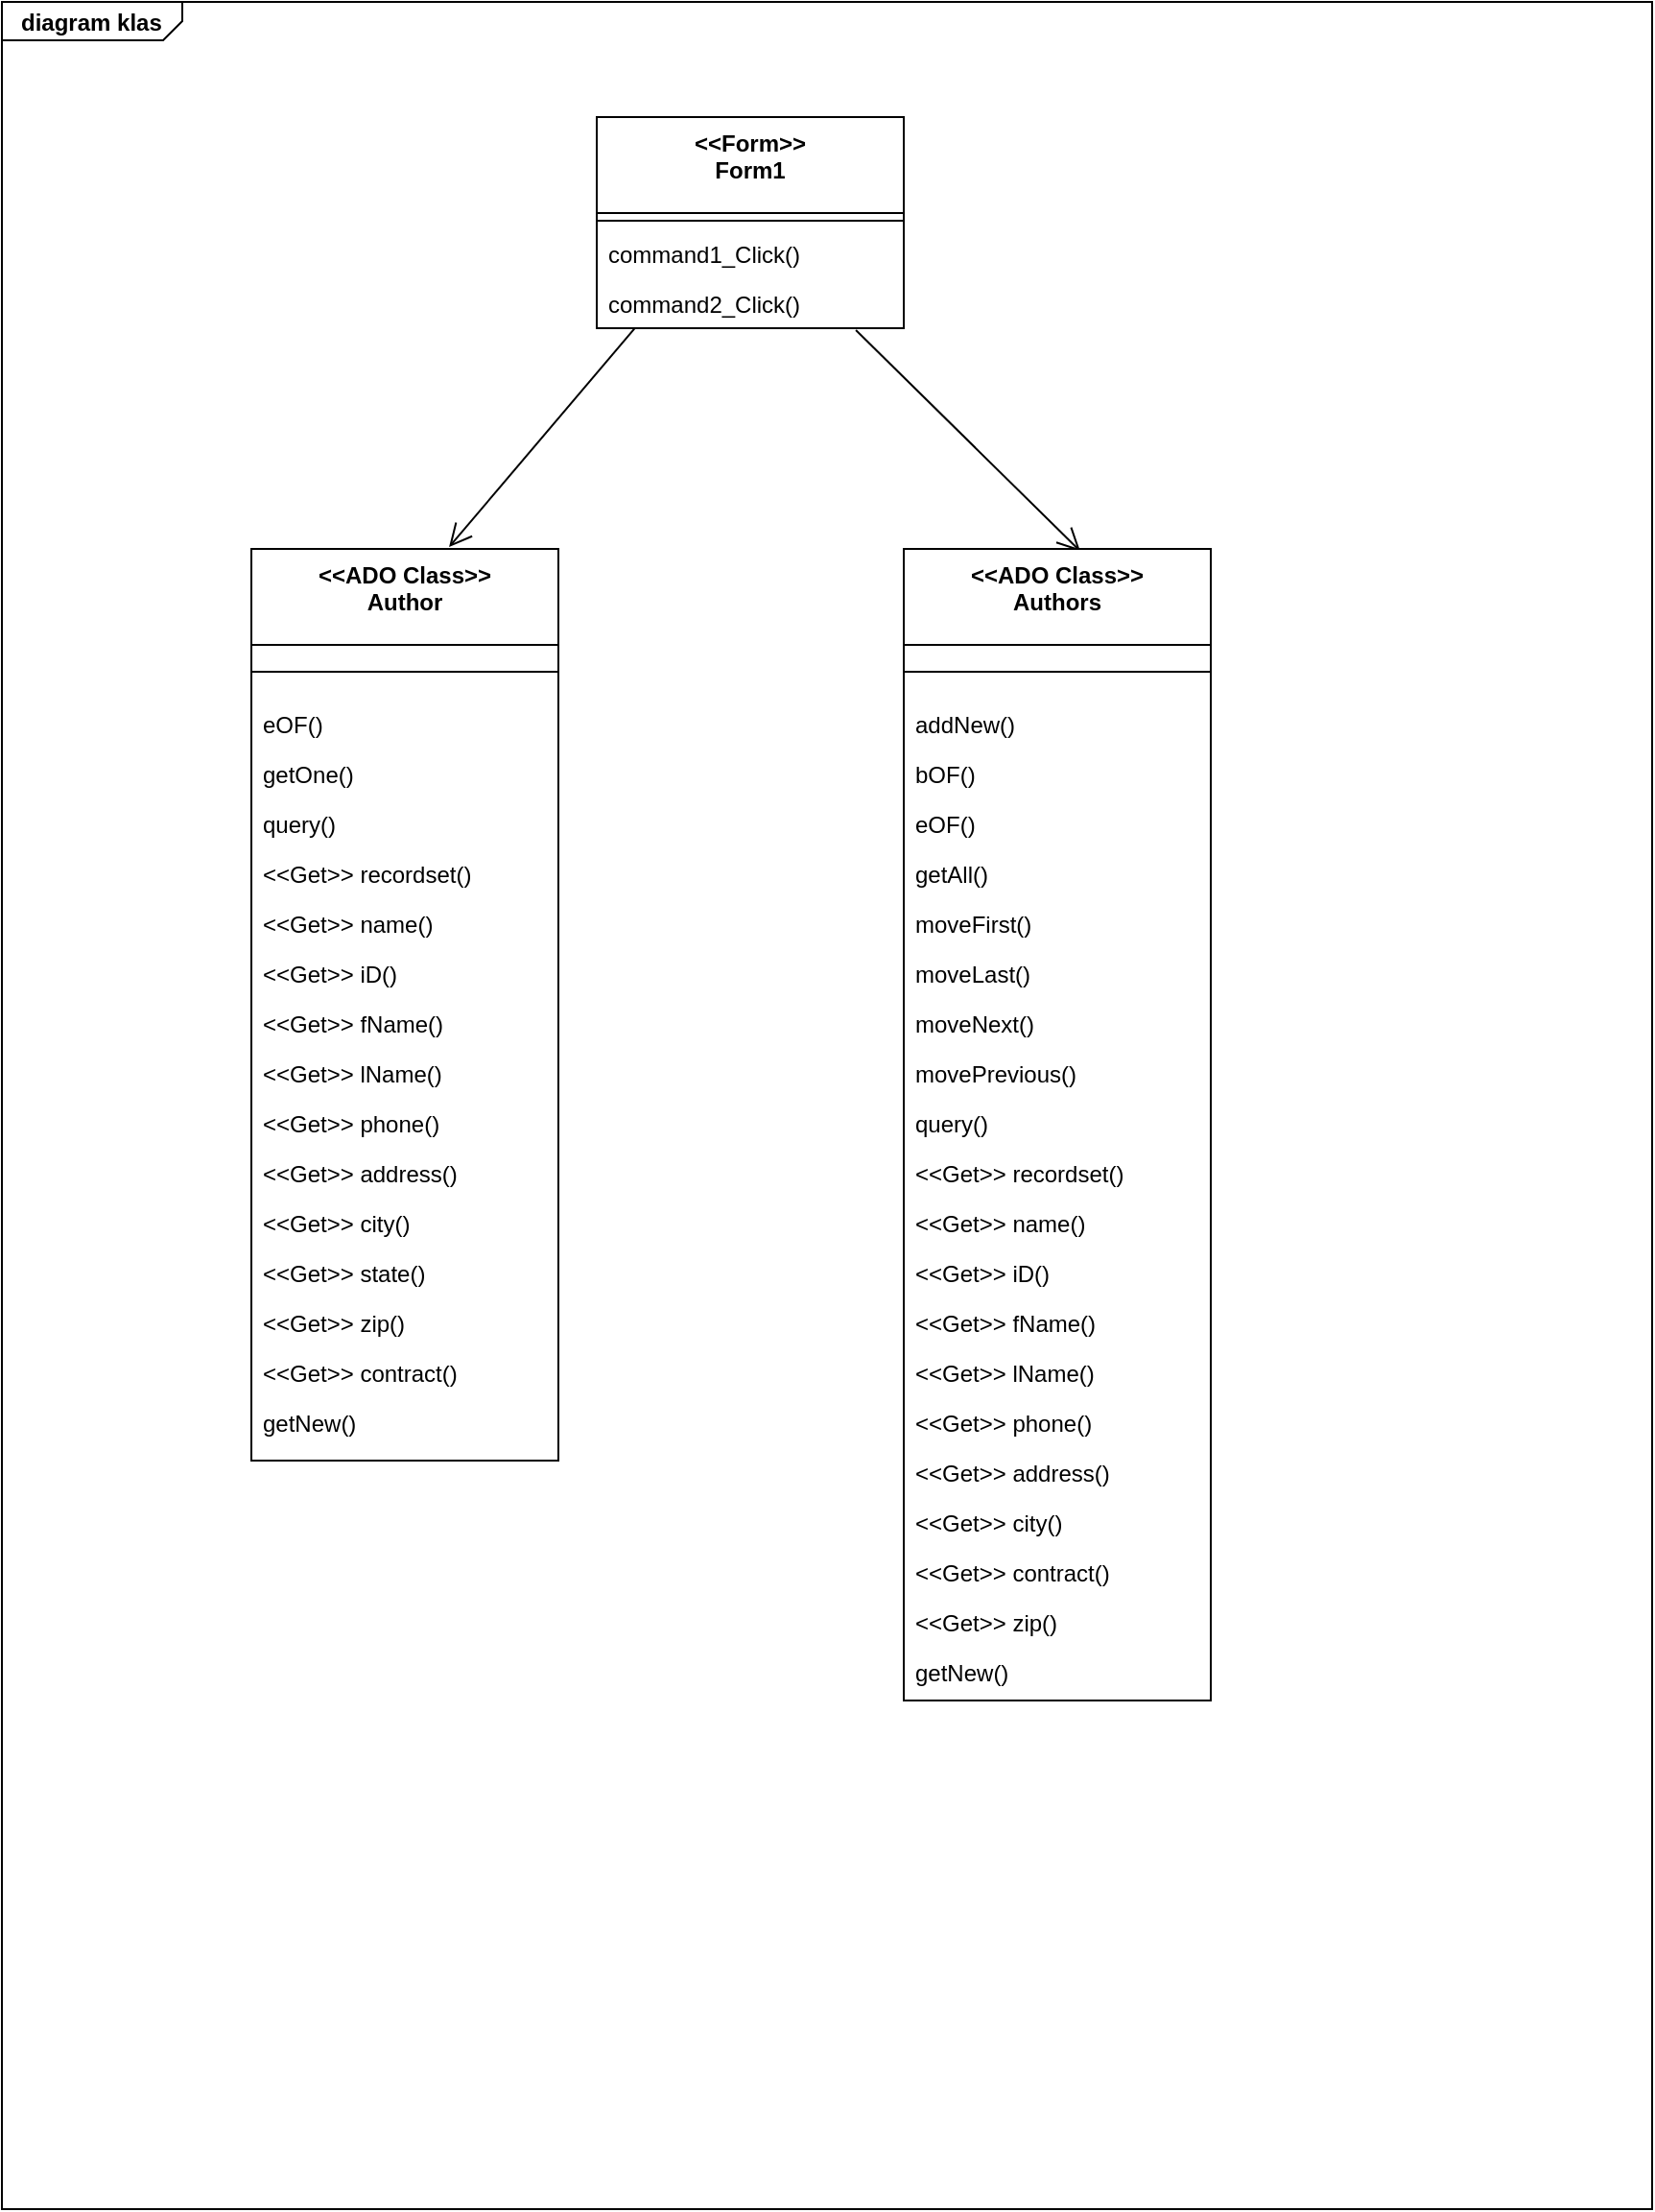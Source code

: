 <mxfile version="13.8.5" type="github">
  <diagram id="C5RBs43oDa-KdzZeNtuy" name="Page-1">
    <mxGraphModel dx="1021" dy="572" grid="1" gridSize="10" guides="1" tooltips="1" connect="1" arrows="1" fold="1" page="1" pageScale="1" pageWidth="827" pageHeight="1169" math="0" shadow="0">
      <root>
        <mxCell id="WIyWlLk6GJQsqaUBKTNV-0" />
        <mxCell id="WIyWlLk6GJQsqaUBKTNV-1" parent="WIyWlLk6GJQsqaUBKTNV-0" />
        <mxCell id="Z4HWjck5NAEPPc_UdxqZ-56" value="&lt;p style=&quot;margin: 0px ; margin-top: 4px ; margin-left: 10px ; text-align: left&quot;&gt;&lt;b&gt;diagram klas&lt;/b&gt;&lt;/p&gt;" style="html=1;shape=mxgraph.sysml.package;xSize=90;align=left;spacingLeft=10;overflow=fill;strokeWidth=1;recursiveResize=0;labelX=94;" vertex="1" parent="WIyWlLk6GJQsqaUBKTNV-1">
          <mxGeometry width="860" height="1150" as="geometry" />
        </mxCell>
        <mxCell id="zkfFHV4jXpPFQw0GAbJ--0" value="&lt;&lt;Form&gt;&gt;&#xa;Form1" style="swimlane;fontStyle=1;align=center;verticalAlign=top;childLayout=stackLayout;horizontal=1;startSize=50;horizontalStack=0;resizeParent=1;resizeLast=0;collapsible=1;marginBottom=0;rounded=0;shadow=0;strokeWidth=1;" parent="WIyWlLk6GJQsqaUBKTNV-1" vertex="1">
          <mxGeometry x="310" y="60" width="160" height="110" as="geometry">
            <mxRectangle x="230" y="140" width="160" height="26" as="alternateBounds" />
          </mxGeometry>
        </mxCell>
        <mxCell id="zkfFHV4jXpPFQw0GAbJ--4" value="" style="line;html=1;strokeWidth=1;align=left;verticalAlign=middle;spacingTop=-1;spacingLeft=3;spacingRight=3;rotatable=0;labelPosition=right;points=[];portConstraint=eastwest;" parent="zkfFHV4jXpPFQw0GAbJ--0" vertex="1">
          <mxGeometry y="50" width="160" height="8" as="geometry" />
        </mxCell>
        <mxCell id="zkfFHV4jXpPFQw0GAbJ--5" value="command1_Click()" style="text;align=left;verticalAlign=top;spacingLeft=4;spacingRight=4;overflow=hidden;rotatable=0;points=[[0,0.5],[1,0.5]];portConstraint=eastwest;" parent="zkfFHV4jXpPFQw0GAbJ--0" vertex="1">
          <mxGeometry y="58" width="160" height="26" as="geometry" />
        </mxCell>
        <mxCell id="Z4HWjck5NAEPPc_UdxqZ-1" value="command2_Click()" style="text;align=left;verticalAlign=top;spacingLeft=4;spacingRight=4;overflow=hidden;rotatable=0;points=[[0,0.5],[1,0.5]];portConstraint=eastwest;" vertex="1" parent="zkfFHV4jXpPFQw0GAbJ--0">
          <mxGeometry y="84" width="160" height="26" as="geometry" />
        </mxCell>
        <mxCell id="zkfFHV4jXpPFQw0GAbJ--26" value="" style="endArrow=open;shadow=0;strokeWidth=1;rounded=0;endFill=1;elbow=vertical;exitX=0.844;exitY=1.038;exitDx=0;exitDy=0;entryX=0.575;entryY=0.002;entryDx=0;entryDy=0;entryPerimeter=0;endSize=10;exitPerimeter=0;" parent="WIyWlLk6GJQsqaUBKTNV-1" source="Z4HWjck5NAEPPc_UdxqZ-1" target="Z4HWjck5NAEPPc_UdxqZ-20" edge="1">
          <mxGeometry x="0.5" y="41" relative="1" as="geometry">
            <mxPoint x="500" y="80" as="sourcePoint" />
            <mxPoint x="650" y="240" as="targetPoint" />
            <mxPoint x="-40" y="32" as="offset" />
          </mxGeometry>
        </mxCell>
        <mxCell id="Z4HWjck5NAEPPc_UdxqZ-2" value="&lt;&lt;ADO Class&gt;&gt;&#xa;Author" style="swimlane;fontStyle=1;align=center;verticalAlign=top;childLayout=stackLayout;horizontal=1;startSize=50;horizontalStack=0;resizeParent=1;resizeLast=0;collapsible=1;marginBottom=0;rounded=0;shadow=0;strokeWidth=1;" vertex="1" parent="WIyWlLk6GJQsqaUBKTNV-1">
          <mxGeometry x="130" y="285" width="160" height="475" as="geometry">
            <mxRectangle x="230" y="140" width="160" height="26" as="alternateBounds" />
          </mxGeometry>
        </mxCell>
        <mxCell id="Z4HWjck5NAEPPc_UdxqZ-3" value="" style="line;html=1;strokeWidth=1;align=left;verticalAlign=middle;spacingTop=-1;spacingLeft=3;spacingRight=3;rotatable=0;labelPosition=right;points=[];portConstraint=eastwest;" vertex="1" parent="Z4HWjck5NAEPPc_UdxqZ-2">
          <mxGeometry y="50" width="160" height="28" as="geometry" />
        </mxCell>
        <mxCell id="Z4HWjck5NAEPPc_UdxqZ-4" value="eOF()" style="text;align=left;verticalAlign=top;spacingLeft=4;spacingRight=4;overflow=hidden;rotatable=0;points=[[0,0.5],[1,0.5]];portConstraint=eastwest;" vertex="1" parent="Z4HWjck5NAEPPc_UdxqZ-2">
          <mxGeometry y="78" width="160" height="26" as="geometry" />
        </mxCell>
        <mxCell id="Z4HWjck5NAEPPc_UdxqZ-6" value="getOne()" style="text;align=left;verticalAlign=top;spacingLeft=4;spacingRight=4;overflow=hidden;rotatable=0;points=[[0,0.5],[1,0.5]];portConstraint=eastwest;" vertex="1" parent="Z4HWjck5NAEPPc_UdxqZ-2">
          <mxGeometry y="104" width="160" height="26" as="geometry" />
        </mxCell>
        <mxCell id="Z4HWjck5NAEPPc_UdxqZ-7" value="query()" style="text;align=left;verticalAlign=top;spacingLeft=4;spacingRight=4;overflow=hidden;rotatable=0;points=[[0,0.5],[1,0.5]];portConstraint=eastwest;" vertex="1" parent="Z4HWjck5NAEPPc_UdxqZ-2">
          <mxGeometry y="130" width="160" height="26" as="geometry" />
        </mxCell>
        <mxCell id="Z4HWjck5NAEPPc_UdxqZ-8" value="&lt;&lt;Get&gt;&gt; recordset()" style="text;align=left;verticalAlign=top;spacingLeft=4;spacingRight=4;overflow=hidden;rotatable=0;points=[[0,0.5],[1,0.5]];portConstraint=eastwest;" vertex="1" parent="Z4HWjck5NAEPPc_UdxqZ-2">
          <mxGeometry y="156" width="160" height="26" as="geometry" />
        </mxCell>
        <mxCell id="Z4HWjck5NAEPPc_UdxqZ-9" value="&lt;&lt;Get&gt;&gt; name()" style="text;align=left;verticalAlign=top;spacingLeft=4;spacingRight=4;overflow=hidden;rotatable=0;points=[[0,0.5],[1,0.5]];portConstraint=eastwest;" vertex="1" parent="Z4HWjck5NAEPPc_UdxqZ-2">
          <mxGeometry y="182" width="160" height="26" as="geometry" />
        </mxCell>
        <mxCell id="Z4HWjck5NAEPPc_UdxqZ-10" value="&lt;&lt;Get&gt;&gt; iD()" style="text;align=left;verticalAlign=top;spacingLeft=4;spacingRight=4;overflow=hidden;rotatable=0;points=[[0,0.5],[1,0.5]];portConstraint=eastwest;" vertex="1" parent="Z4HWjck5NAEPPc_UdxqZ-2">
          <mxGeometry y="208" width="160" height="26" as="geometry" />
        </mxCell>
        <mxCell id="Z4HWjck5NAEPPc_UdxqZ-11" value="&lt;&lt;Get&gt;&gt; fName()" style="text;align=left;verticalAlign=top;spacingLeft=4;spacingRight=4;overflow=hidden;rotatable=0;points=[[0,0.5],[1,0.5]];portConstraint=eastwest;" vertex="1" parent="Z4HWjck5NAEPPc_UdxqZ-2">
          <mxGeometry y="234" width="160" height="26" as="geometry" />
        </mxCell>
        <mxCell id="Z4HWjck5NAEPPc_UdxqZ-12" value="&lt;&lt;Get&gt;&gt; lName()" style="text;align=left;verticalAlign=top;spacingLeft=4;spacingRight=4;overflow=hidden;rotatable=0;points=[[0,0.5],[1,0.5]];portConstraint=eastwest;" vertex="1" parent="Z4HWjck5NAEPPc_UdxqZ-2">
          <mxGeometry y="260" width="160" height="26" as="geometry" />
        </mxCell>
        <mxCell id="Z4HWjck5NAEPPc_UdxqZ-13" value="&lt;&lt;Get&gt;&gt; phone()" style="text;align=left;verticalAlign=top;spacingLeft=4;spacingRight=4;overflow=hidden;rotatable=0;points=[[0,0.5],[1,0.5]];portConstraint=eastwest;" vertex="1" parent="Z4HWjck5NAEPPc_UdxqZ-2">
          <mxGeometry y="286" width="160" height="26" as="geometry" />
        </mxCell>
        <mxCell id="Z4HWjck5NAEPPc_UdxqZ-14" value="&lt;&lt;Get&gt;&gt; address()" style="text;align=left;verticalAlign=top;spacingLeft=4;spacingRight=4;overflow=hidden;rotatable=0;points=[[0,0.5],[1,0.5]];portConstraint=eastwest;" vertex="1" parent="Z4HWjck5NAEPPc_UdxqZ-2">
          <mxGeometry y="312" width="160" height="26" as="geometry" />
        </mxCell>
        <mxCell id="Z4HWjck5NAEPPc_UdxqZ-15" value="&lt;&lt;Get&gt;&gt; city()" style="text;align=left;verticalAlign=top;spacingLeft=4;spacingRight=4;overflow=hidden;rotatable=0;points=[[0,0.5],[1,0.5]];portConstraint=eastwest;" vertex="1" parent="Z4HWjck5NAEPPc_UdxqZ-2">
          <mxGeometry y="338" width="160" height="26" as="geometry" />
        </mxCell>
        <mxCell id="Z4HWjck5NAEPPc_UdxqZ-16" value="&lt;&lt;Get&gt;&gt; state()" style="text;align=left;verticalAlign=top;spacingLeft=4;spacingRight=4;overflow=hidden;rotatable=0;points=[[0,0.5],[1,0.5]];portConstraint=eastwest;" vertex="1" parent="Z4HWjck5NAEPPc_UdxqZ-2">
          <mxGeometry y="364" width="160" height="26" as="geometry" />
        </mxCell>
        <mxCell id="Z4HWjck5NAEPPc_UdxqZ-17" value="&lt;&lt;Get&gt;&gt; zip()" style="text;align=left;verticalAlign=top;spacingLeft=4;spacingRight=4;overflow=hidden;rotatable=0;points=[[0,0.5],[1,0.5]];portConstraint=eastwest;" vertex="1" parent="Z4HWjck5NAEPPc_UdxqZ-2">
          <mxGeometry y="390" width="160" height="26" as="geometry" />
        </mxCell>
        <mxCell id="Z4HWjck5NAEPPc_UdxqZ-18" value="&lt;&lt;Get&gt;&gt; contract()" style="text;align=left;verticalAlign=top;spacingLeft=4;spacingRight=4;overflow=hidden;rotatable=0;points=[[0,0.5],[1,0.5]];portConstraint=eastwest;" vertex="1" parent="Z4HWjck5NAEPPc_UdxqZ-2">
          <mxGeometry y="416" width="160" height="26" as="geometry" />
        </mxCell>
        <mxCell id="Z4HWjck5NAEPPc_UdxqZ-19" value="getNew()" style="text;align=left;verticalAlign=top;spacingLeft=4;spacingRight=4;overflow=hidden;rotatable=0;points=[[0,0.5],[1,0.5]];portConstraint=eastwest;" vertex="1" parent="Z4HWjck5NAEPPc_UdxqZ-2">
          <mxGeometry y="442" width="160" height="26" as="geometry" />
        </mxCell>
        <mxCell id="Z4HWjck5NAEPPc_UdxqZ-20" value="&lt;&lt;ADO Class&gt;&gt;&#xa;Authors" style="swimlane;fontStyle=1;align=center;verticalAlign=top;childLayout=stackLayout;horizontal=1;startSize=50;horizontalStack=0;resizeParent=1;resizeLast=0;collapsible=1;marginBottom=0;rounded=0;shadow=0;strokeWidth=1;" vertex="1" parent="WIyWlLk6GJQsqaUBKTNV-1">
          <mxGeometry x="470" y="285" width="160" height="600" as="geometry">
            <mxRectangle x="230" y="140" width="160" height="26" as="alternateBounds" />
          </mxGeometry>
        </mxCell>
        <mxCell id="Z4HWjck5NAEPPc_UdxqZ-21" value="" style="line;html=1;strokeWidth=1;align=left;verticalAlign=middle;spacingTop=-1;spacingLeft=3;spacingRight=3;rotatable=0;labelPosition=right;points=[];portConstraint=eastwest;" vertex="1" parent="Z4HWjck5NAEPPc_UdxqZ-20">
          <mxGeometry y="50" width="160" height="28" as="geometry" />
        </mxCell>
        <mxCell id="Z4HWjck5NAEPPc_UdxqZ-22" value="addNew()" style="text;align=left;verticalAlign=top;spacingLeft=4;spacingRight=4;overflow=hidden;rotatable=0;points=[[0,0.5],[1,0.5]];portConstraint=eastwest;" vertex="1" parent="Z4HWjck5NAEPPc_UdxqZ-20">
          <mxGeometry y="78" width="160" height="26" as="geometry" />
        </mxCell>
        <mxCell id="Z4HWjck5NAEPPc_UdxqZ-23" value="bOF()" style="text;align=left;verticalAlign=top;spacingLeft=4;spacingRight=4;overflow=hidden;rotatable=0;points=[[0,0.5],[1,0.5]];portConstraint=eastwest;" vertex="1" parent="Z4HWjck5NAEPPc_UdxqZ-20">
          <mxGeometry y="104" width="160" height="26" as="geometry" />
        </mxCell>
        <mxCell id="Z4HWjck5NAEPPc_UdxqZ-24" value="eOF()" style="text;align=left;verticalAlign=top;spacingLeft=4;spacingRight=4;overflow=hidden;rotatable=0;points=[[0,0.5],[1,0.5]];portConstraint=eastwest;" vertex="1" parent="Z4HWjck5NAEPPc_UdxqZ-20">
          <mxGeometry y="130" width="160" height="26" as="geometry" />
        </mxCell>
        <mxCell id="Z4HWjck5NAEPPc_UdxqZ-25" value="getAll()" style="text;align=left;verticalAlign=top;spacingLeft=4;spacingRight=4;overflow=hidden;rotatable=0;points=[[0,0.5],[1,0.5]];portConstraint=eastwest;" vertex="1" parent="Z4HWjck5NAEPPc_UdxqZ-20">
          <mxGeometry y="156" width="160" height="26" as="geometry" />
        </mxCell>
        <mxCell id="Z4HWjck5NAEPPc_UdxqZ-26" value="moveFirst()" style="text;align=left;verticalAlign=top;spacingLeft=4;spacingRight=4;overflow=hidden;rotatable=0;points=[[0,0.5],[1,0.5]];portConstraint=eastwest;" vertex="1" parent="Z4HWjck5NAEPPc_UdxqZ-20">
          <mxGeometry y="182" width="160" height="26" as="geometry" />
        </mxCell>
        <mxCell id="Z4HWjck5NAEPPc_UdxqZ-27" value="moveLast()" style="text;align=left;verticalAlign=top;spacingLeft=4;spacingRight=4;overflow=hidden;rotatable=0;points=[[0,0.5],[1,0.5]];portConstraint=eastwest;" vertex="1" parent="Z4HWjck5NAEPPc_UdxqZ-20">
          <mxGeometry y="208" width="160" height="26" as="geometry" />
        </mxCell>
        <mxCell id="Z4HWjck5NAEPPc_UdxqZ-28" value="moveNext()" style="text;align=left;verticalAlign=top;spacingLeft=4;spacingRight=4;overflow=hidden;rotatable=0;points=[[0,0.5],[1,0.5]];portConstraint=eastwest;" vertex="1" parent="Z4HWjck5NAEPPc_UdxqZ-20">
          <mxGeometry y="234" width="160" height="26" as="geometry" />
        </mxCell>
        <mxCell id="Z4HWjck5NAEPPc_UdxqZ-29" value="movePrevious()" style="text;align=left;verticalAlign=top;spacingLeft=4;spacingRight=4;overflow=hidden;rotatable=0;points=[[0,0.5],[1,0.5]];portConstraint=eastwest;" vertex="1" parent="Z4HWjck5NAEPPc_UdxqZ-20">
          <mxGeometry y="260" width="160" height="26" as="geometry" />
        </mxCell>
        <mxCell id="Z4HWjck5NAEPPc_UdxqZ-30" value="query()" style="text;align=left;verticalAlign=top;spacingLeft=4;spacingRight=4;overflow=hidden;rotatable=0;points=[[0,0.5],[1,0.5]];portConstraint=eastwest;" vertex="1" parent="Z4HWjck5NAEPPc_UdxqZ-20">
          <mxGeometry y="286" width="160" height="26" as="geometry" />
        </mxCell>
        <mxCell id="Z4HWjck5NAEPPc_UdxqZ-37" value="&lt;&lt;Get&gt;&gt; recordset()" style="text;align=left;verticalAlign=top;spacingLeft=4;spacingRight=4;overflow=hidden;rotatable=0;points=[[0,0.5],[1,0.5]];portConstraint=eastwest;" vertex="1" parent="Z4HWjck5NAEPPc_UdxqZ-20">
          <mxGeometry y="312" width="160" height="26" as="geometry" />
        </mxCell>
        <mxCell id="Z4HWjck5NAEPPc_UdxqZ-38" value="&lt;&lt;Get&gt;&gt; name()" style="text;align=left;verticalAlign=top;spacingLeft=4;spacingRight=4;overflow=hidden;rotatable=0;points=[[0,0.5],[1,0.5]];portConstraint=eastwest;" vertex="1" parent="Z4HWjck5NAEPPc_UdxqZ-20">
          <mxGeometry y="338" width="160" height="26" as="geometry" />
        </mxCell>
        <mxCell id="Z4HWjck5NAEPPc_UdxqZ-39" value="&lt;&lt;Get&gt;&gt; iD()" style="text;align=left;verticalAlign=top;spacingLeft=4;spacingRight=4;overflow=hidden;rotatable=0;points=[[0,0.5],[1,0.5]];portConstraint=eastwest;" vertex="1" parent="Z4HWjck5NAEPPc_UdxqZ-20">
          <mxGeometry y="364" width="160" height="26" as="geometry" />
        </mxCell>
        <mxCell id="Z4HWjck5NAEPPc_UdxqZ-40" value="&lt;&lt;Get&gt;&gt; fName()" style="text;align=left;verticalAlign=top;spacingLeft=4;spacingRight=4;overflow=hidden;rotatable=0;points=[[0,0.5],[1,0.5]];portConstraint=eastwest;" vertex="1" parent="Z4HWjck5NAEPPc_UdxqZ-20">
          <mxGeometry y="390" width="160" height="26" as="geometry" />
        </mxCell>
        <mxCell id="Z4HWjck5NAEPPc_UdxqZ-41" value="&lt;&lt;Get&gt;&gt; lName()" style="text;align=left;verticalAlign=top;spacingLeft=4;spacingRight=4;overflow=hidden;rotatable=0;points=[[0,0.5],[1,0.5]];portConstraint=eastwest;" vertex="1" parent="Z4HWjck5NAEPPc_UdxqZ-20">
          <mxGeometry y="416" width="160" height="26" as="geometry" />
        </mxCell>
        <mxCell id="Z4HWjck5NAEPPc_UdxqZ-42" value="&lt;&lt;Get&gt;&gt; phone()" style="text;align=left;verticalAlign=top;spacingLeft=4;spacingRight=4;overflow=hidden;rotatable=0;points=[[0,0.5],[1,0.5]];portConstraint=eastwest;" vertex="1" parent="Z4HWjck5NAEPPc_UdxqZ-20">
          <mxGeometry y="442" width="160" height="26" as="geometry" />
        </mxCell>
        <mxCell id="Z4HWjck5NAEPPc_UdxqZ-43" value="&lt;&lt;Get&gt;&gt; address()" style="text;align=left;verticalAlign=top;spacingLeft=4;spacingRight=4;overflow=hidden;rotatable=0;points=[[0,0.5],[1,0.5]];portConstraint=eastwest;" vertex="1" parent="Z4HWjck5NAEPPc_UdxqZ-20">
          <mxGeometry y="468" width="160" height="26" as="geometry" />
        </mxCell>
        <mxCell id="Z4HWjck5NAEPPc_UdxqZ-44" value="&lt;&lt;Get&gt;&gt; city()" style="text;align=left;verticalAlign=top;spacingLeft=4;spacingRight=4;overflow=hidden;rotatable=0;points=[[0,0.5],[1,0.5]];portConstraint=eastwest;" vertex="1" parent="Z4HWjck5NAEPPc_UdxqZ-20">
          <mxGeometry y="494" width="160" height="26" as="geometry" />
        </mxCell>
        <mxCell id="Z4HWjck5NAEPPc_UdxqZ-48" value="&lt;&lt;Get&gt;&gt; contract()" style="text;align=left;verticalAlign=top;spacingLeft=4;spacingRight=4;overflow=hidden;rotatable=0;points=[[0,0.5],[1,0.5]];portConstraint=eastwest;" vertex="1" parent="Z4HWjck5NAEPPc_UdxqZ-20">
          <mxGeometry y="520" width="160" height="26" as="geometry" />
        </mxCell>
        <mxCell id="Z4HWjck5NAEPPc_UdxqZ-46" value="&lt;&lt;Get&gt;&gt; zip()" style="text;align=left;verticalAlign=top;spacingLeft=4;spacingRight=4;overflow=hidden;rotatable=0;points=[[0,0.5],[1,0.5]];portConstraint=eastwest;" vertex="1" parent="Z4HWjck5NAEPPc_UdxqZ-20">
          <mxGeometry y="546" width="160" height="26" as="geometry" />
        </mxCell>
        <mxCell id="Z4HWjck5NAEPPc_UdxqZ-47" value="getNew()" style="text;align=left;verticalAlign=top;spacingLeft=4;spacingRight=4;overflow=hidden;rotatable=0;points=[[0,0.5],[1,0.5]];portConstraint=eastwest;" vertex="1" parent="Z4HWjck5NAEPPc_UdxqZ-20">
          <mxGeometry y="572" width="160" height="26" as="geometry" />
        </mxCell>
        <mxCell id="Z4HWjck5NAEPPc_UdxqZ-49" value="" style="endArrow=open;shadow=0;strokeWidth=1;rounded=0;endFill=1;elbow=vertical;exitX=0.844;exitY=1.038;exitDx=0;exitDy=0;entryX=0.644;entryY=-0.002;entryDx=0;entryDy=0;entryPerimeter=0;endSize=10;exitPerimeter=0;" edge="1" parent="WIyWlLk6GJQsqaUBKTNV-1" target="Z4HWjck5NAEPPc_UdxqZ-2">
          <mxGeometry x="0.5" y="41" relative="1" as="geometry">
            <mxPoint x="330.0" y="169.788" as="sourcePoint" />
            <mxPoint x="446.96" y="285.0" as="targetPoint" />
            <mxPoint x="-40" y="32" as="offset" />
          </mxGeometry>
        </mxCell>
      </root>
    </mxGraphModel>
  </diagram>
</mxfile>
